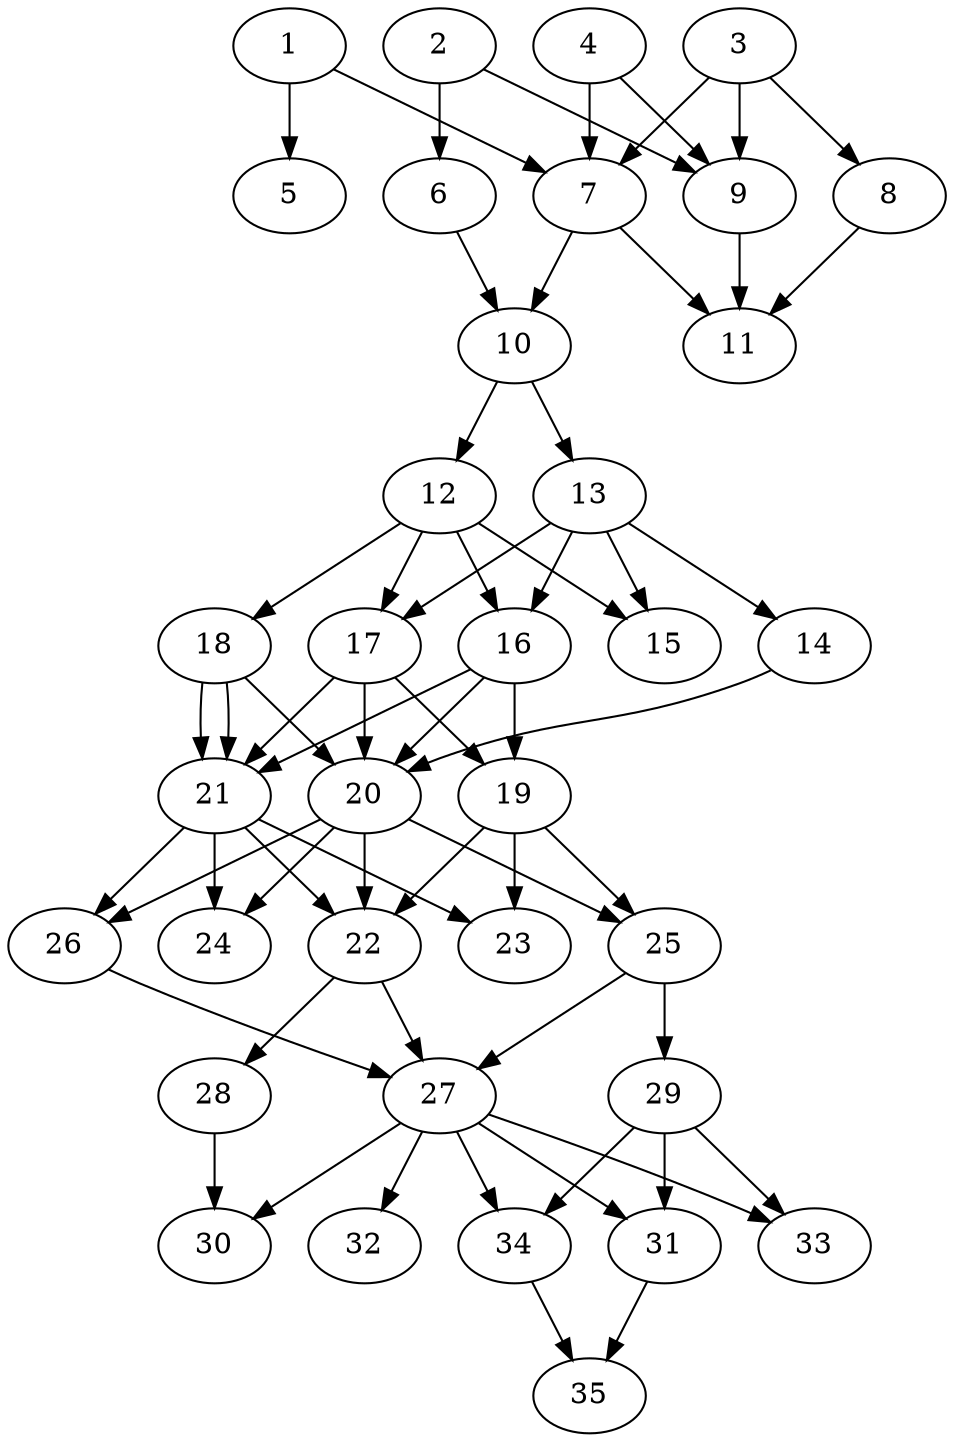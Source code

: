 // DAG automatically generated by daggen at Tue Aug  6 16:28:02 2019
// ./daggen --dot -n 35 --ccr 0.5 --fat 0.4 --regular 0.5 --density 0.7 --mindata 5242880 --maxdata 52428800 
digraph G {
  1 [size="92768256", alpha="0.18", expect_size="46384128"] 
  1 -> 5 [size ="46384128"]
  1 -> 7 [size ="46384128"]
  2 [size="37945344", alpha="0.13", expect_size="18972672"] 
  2 -> 6 [size ="18972672"]
  2 -> 9 [size ="18972672"]
  3 [size="99213312", alpha="0.20", expect_size="49606656"] 
  3 -> 7 [size ="49606656"]
  3 -> 8 [size ="49606656"]
  3 -> 9 [size ="49606656"]
  4 [size="68720640", alpha="0.05", expect_size="34360320"] 
  4 -> 7 [size ="34360320"]
  4 -> 9 [size ="34360320"]
  5 [size="27430912", alpha="0.11", expect_size="13715456"] 
  6 [size="102121472", alpha="0.05", expect_size="51060736"] 
  6 -> 10 [size ="51060736"]
  7 [size="99686400", alpha="0.05", expect_size="49843200"] 
  7 -> 10 [size ="49843200"]
  7 -> 11 [size ="49843200"]
  8 [size="65601536", alpha="0.06", expect_size="32800768"] 
  8 -> 11 [size ="32800768"]
  9 [size="71368704", alpha="0.15", expect_size="35684352"] 
  9 -> 11 [size ="35684352"]
  10 [size="71061504", alpha="0.13", expect_size="35530752"] 
  10 -> 12 [size ="35530752"]
  10 -> 13 [size ="35530752"]
  11 [size="12427264", alpha="0.10", expect_size="6213632"] 
  12 [size="97695744", alpha="0.04", expect_size="48847872"] 
  12 -> 15 [size ="48847872"]
  12 -> 16 [size ="48847872"]
  12 -> 17 [size ="48847872"]
  12 -> 18 [size ="48847872"]
  13 [size="62318592", alpha="0.19", expect_size="31159296"] 
  13 -> 14 [size ="31159296"]
  13 -> 15 [size ="31159296"]
  13 -> 16 [size ="31159296"]
  13 -> 17 [size ="31159296"]
  14 [size="60676096", alpha="0.00", expect_size="30338048"] 
  14 -> 20 [size ="30338048"]
  15 [size="82354176", alpha="0.18", expect_size="41177088"] 
  16 [size="40787968", alpha="0.16", expect_size="20393984"] 
  16 -> 19 [size ="20393984"]
  16 -> 20 [size ="20393984"]
  16 -> 21 [size ="20393984"]
  17 [size="65126400", alpha="0.08", expect_size="32563200"] 
  17 -> 19 [size ="32563200"]
  17 -> 20 [size ="32563200"]
  17 -> 21 [size ="32563200"]
  18 [size="87134208", alpha="0.01", expect_size="43567104"] 
  18 -> 20 [size ="43567104"]
  18 -> 21 [size ="43567104"]
  18 -> 21 [size ="43567104"]
  19 [size="20021248", alpha="0.10", expect_size="10010624"] 
  19 -> 22 [size ="10010624"]
  19 -> 23 [size ="10010624"]
  19 -> 25 [size ="10010624"]
  20 [size="92680192", alpha="0.05", expect_size="46340096"] 
  20 -> 22 [size ="46340096"]
  20 -> 24 [size ="46340096"]
  20 -> 25 [size ="46340096"]
  20 -> 26 [size ="46340096"]
  21 [size="61104128", alpha="0.17", expect_size="30552064"] 
  21 -> 22 [size ="30552064"]
  21 -> 23 [size ="30552064"]
  21 -> 24 [size ="30552064"]
  21 -> 26 [size ="30552064"]
  22 [size="14819328", alpha="0.15", expect_size="7409664"] 
  22 -> 27 [size ="7409664"]
  22 -> 28 [size ="7409664"]
  23 [size="32577536", alpha="0.11", expect_size="16288768"] 
  24 [size="28768256", alpha="0.00", expect_size="14384128"] 
  25 [size="29409280", alpha="0.13", expect_size="14704640"] 
  25 -> 27 [size ="14704640"]
  25 -> 29 [size ="14704640"]
  26 [size="19845120", alpha="0.05", expect_size="9922560"] 
  26 -> 27 [size ="9922560"]
  27 [size="93095936", alpha="0.16", expect_size="46547968"] 
  27 -> 30 [size ="46547968"]
  27 -> 31 [size ="46547968"]
  27 -> 32 [size ="46547968"]
  27 -> 33 [size ="46547968"]
  27 -> 34 [size ="46547968"]
  28 [size="38809600", alpha="0.18", expect_size="19404800"] 
  28 -> 30 [size ="19404800"]
  29 [size="42348544", alpha="0.14", expect_size="21174272"] 
  29 -> 31 [size ="21174272"]
  29 -> 33 [size ="21174272"]
  29 -> 34 [size ="21174272"]
  30 [size="90535936", alpha="0.02", expect_size="45267968"] 
  31 [size="18657280", alpha="0.11", expect_size="9328640"] 
  31 -> 35 [size ="9328640"]
  32 [size="97738752", alpha="0.18", expect_size="48869376"] 
  33 [size="72126464", alpha="0.16", expect_size="36063232"] 
  34 [size="30547968", alpha="0.05", expect_size="15273984"] 
  34 -> 35 [size ="15273984"]
  35 [size="31240192", alpha="0.09", expect_size="15620096"] 
}

